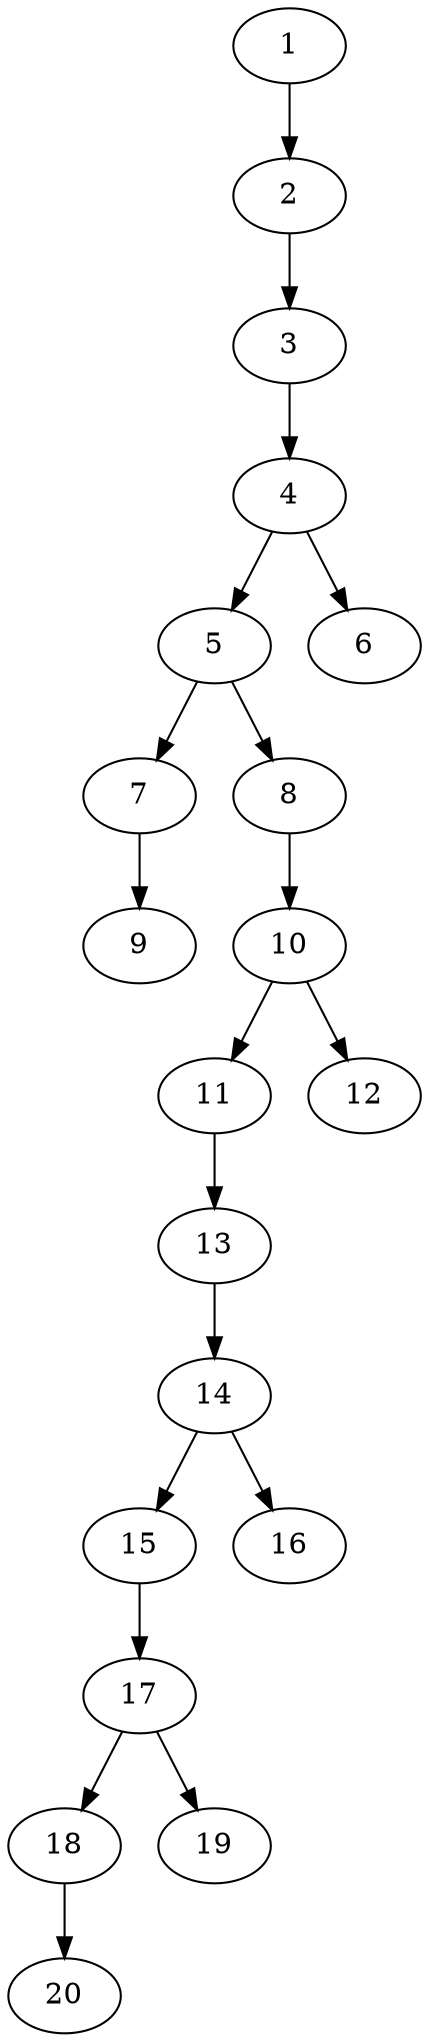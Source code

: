 // DAG automatically generated by daggen at Thu Oct  3 13:58:42 2019
// ./daggen --dot -n 20 --ccr 0.4 --fat 0.3 --regular 0.5 --density 0.5 --mindata 5242880 --maxdata 52428800 
digraph G {
  1 [size="38766080", alpha="0.15", expect_size="15506432"] 
  1 -> 2 [size ="15506432"]
  2 [size="19087360", alpha="0.08", expect_size="7634944"] 
  2 -> 3 [size ="7634944"]
  3 [size="43074560", alpha="0.14", expect_size="17229824"] 
  3 -> 4 [size ="17229824"]
  4 [size="69086720", alpha="0.15", expect_size="27634688"] 
  4 -> 5 [size ="27634688"]
  4 -> 6 [size ="27634688"]
  5 [size="83443200", alpha="0.03", expect_size="33377280"] 
  5 -> 7 [size ="33377280"]
  5 -> 8 [size ="33377280"]
  6 [size="44482560", alpha="0.03", expect_size="17793024"] 
  7 [size="66900480", alpha="0.05", expect_size="26760192"] 
  7 -> 9 [size ="26760192"]
  8 [size="30781440", alpha="0.02", expect_size="12312576"] 
  8 -> 10 [size ="12312576"]
  9 [size="99550720", alpha="0.02", expect_size="39820288"] 
  10 [size="68807680", alpha="0.13", expect_size="27523072"] 
  10 -> 11 [size ="27523072"]
  10 -> 12 [size ="27523072"]
  11 [size="43755520", alpha="0.16", expect_size="17502208"] 
  11 -> 13 [size ="17502208"]
  12 [size="15982080", alpha="0.16", expect_size="6392832"] 
  13 [size="61877760", alpha="0.17", expect_size="24751104"] 
  13 -> 14 [size ="24751104"]
  14 [size="28989440", alpha="0.17", expect_size="11595776"] 
  14 -> 15 [size ="11595776"]
  14 -> 16 [size ="11595776"]
  15 [size="116748800", alpha="0.12", expect_size="46699520"] 
  15 -> 17 [size ="46699520"]
  16 [size="17152000", alpha="0.03", expect_size="6860800"] 
  17 [size="36454400", alpha="0.19", expect_size="14581760"] 
  17 -> 18 [size ="14581760"]
  17 -> 19 [size ="14581760"]
  18 [size="64619520", alpha="0.08", expect_size="25847808"] 
  18 -> 20 [size ="25847808"]
  19 [size="76147200", alpha="0.01", expect_size="30458880"] 
  20 [size="89216000", alpha="0.20", expect_size="35686400"] 
}
